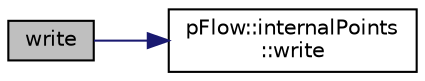 digraph "write"
{
 // LATEX_PDF_SIZE
  edge [fontname="Helvetica",fontsize="10",labelfontname="Helvetica",labelfontsize="10"];
  node [fontname="Helvetica",fontsize="10",shape=record];
  rankdir="LR";
  Node1 [label="write",height=0.2,width=0.4,color="black", fillcolor="grey75", style="filled", fontcolor="black",tooltip="Write."];
  Node1 -> Node2 [color="midnightblue",fontsize="10",style="solid",fontname="Helvetica"];
  Node2 [label="pFlow::internalPoints\l::write",height=0.2,width=0.4,color="black", fillcolor="white", style="filled",URL="$classpFlow_1_1internalPoints.html#a6a40de4ceed55b2f78cf3027739dfd91",tooltip="Write."];
}
